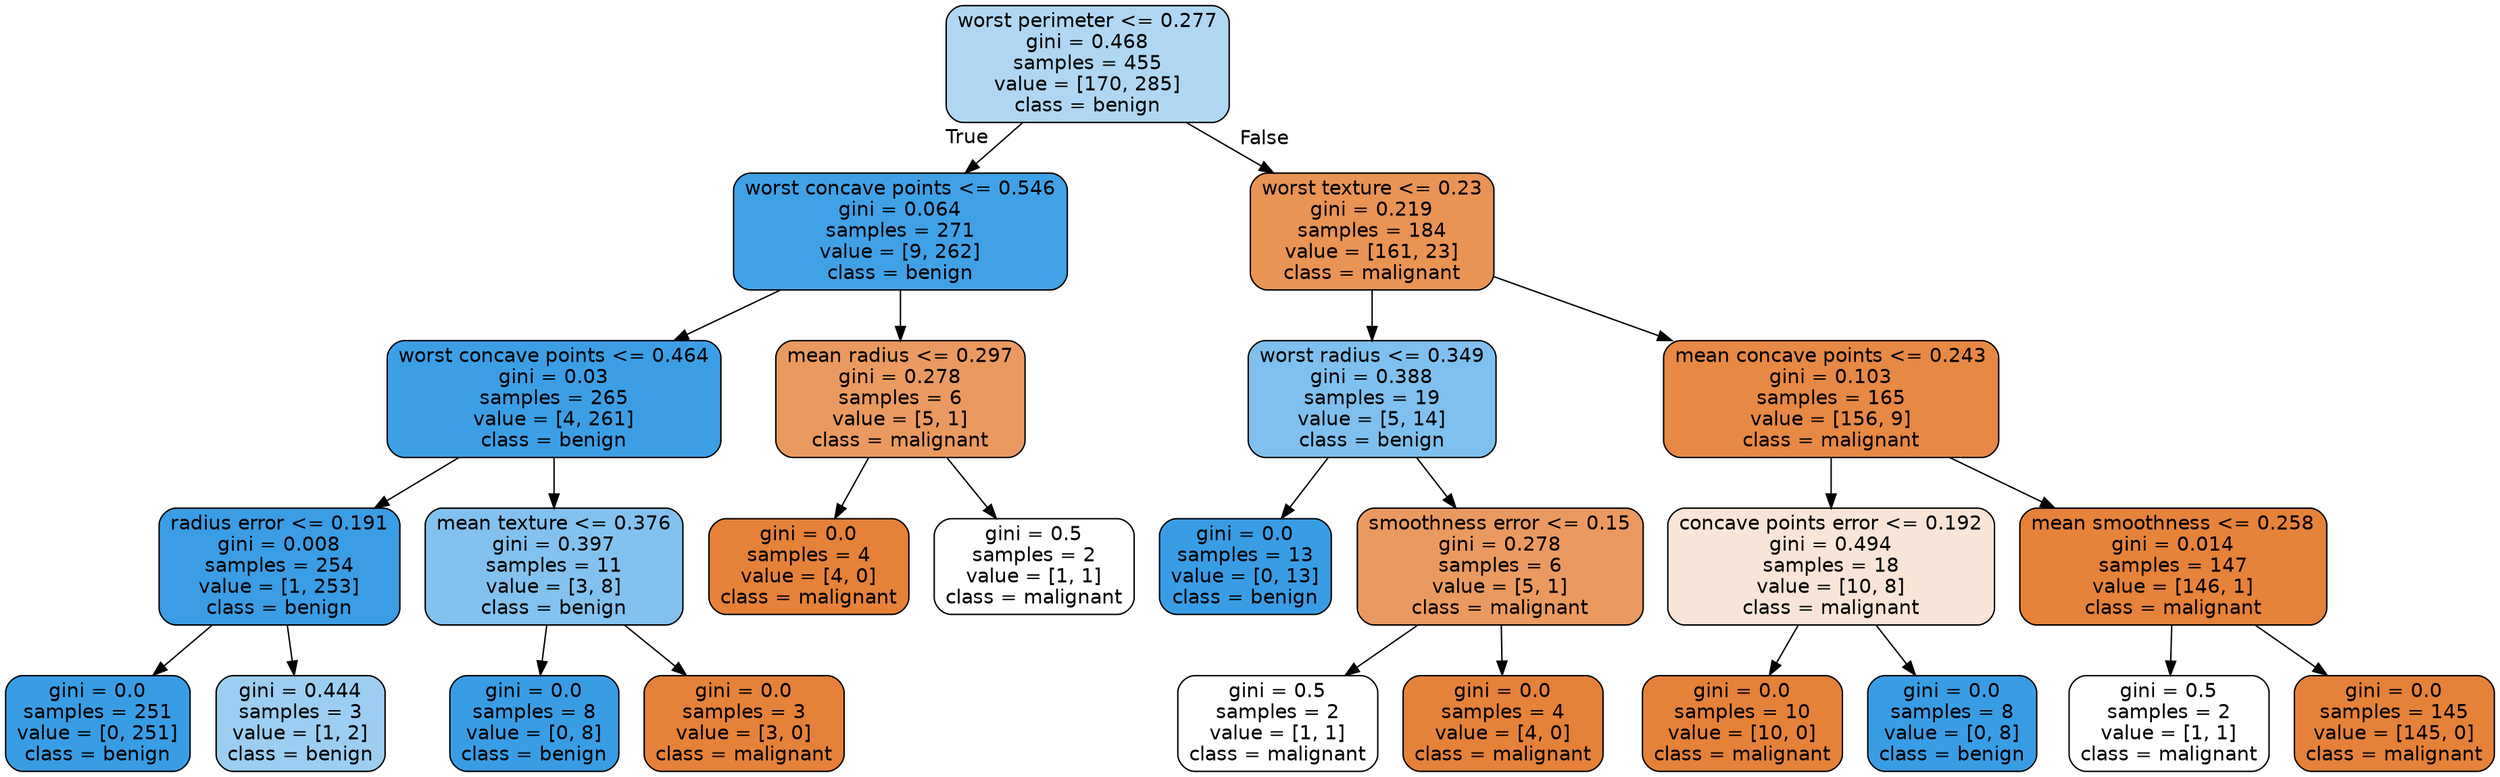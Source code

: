 digraph Tree {
node [shape=box, style="filled, rounded", color="black", fontname=helvetica] ;
edge [fontname=helvetica] ;
0 [label="worst perimeter <= 0.277\ngini = 0.468\nsamples = 455\nvalue = [170, 285]\nclass = benign", fillcolor="#399de567"] ;
1 [label="worst concave points <= 0.546\ngini = 0.064\nsamples = 271\nvalue = [9, 262]\nclass = benign", fillcolor="#399de5f6"] ;
0 -> 1 [labeldistance=2.5, labelangle=45, headlabel="True"] ;
2 [label="worst concave points <= 0.464\ngini = 0.03\nsamples = 265\nvalue = [4, 261]\nclass = benign", fillcolor="#399de5fb"] ;
1 -> 2 ;
3 [label="radius error <= 0.191\ngini = 0.008\nsamples = 254\nvalue = [1, 253]\nclass = benign", fillcolor="#399de5fe"] ;
2 -> 3 ;
4 [label="gini = 0.0\nsamples = 251\nvalue = [0, 251]\nclass = benign", fillcolor="#399de5ff"] ;
3 -> 4 ;
5 [label="gini = 0.444\nsamples = 3\nvalue = [1, 2]\nclass = benign", fillcolor="#399de57f"] ;
3 -> 5 ;
6 [label="mean texture <= 0.376\ngini = 0.397\nsamples = 11\nvalue = [3, 8]\nclass = benign", fillcolor="#399de59f"] ;
2 -> 6 ;
7 [label="gini = 0.0\nsamples = 8\nvalue = [0, 8]\nclass = benign", fillcolor="#399de5ff"] ;
6 -> 7 ;
8 [label="gini = 0.0\nsamples = 3\nvalue = [3, 0]\nclass = malignant", fillcolor="#e58139ff"] ;
6 -> 8 ;
9 [label="mean radius <= 0.297\ngini = 0.278\nsamples = 6\nvalue = [5, 1]\nclass = malignant", fillcolor="#e58139cc"] ;
1 -> 9 ;
10 [label="gini = 0.0\nsamples = 4\nvalue = [4, 0]\nclass = malignant", fillcolor="#e58139ff"] ;
9 -> 10 ;
11 [label="gini = 0.5\nsamples = 2\nvalue = [1, 1]\nclass = malignant", fillcolor="#e5813900"] ;
9 -> 11 ;
12 [label="worst texture <= 0.23\ngini = 0.219\nsamples = 184\nvalue = [161, 23]\nclass = malignant", fillcolor="#e58139db"] ;
0 -> 12 [labeldistance=2.5, labelangle=-45, headlabel="False"] ;
13 [label="worst radius <= 0.349\ngini = 0.388\nsamples = 19\nvalue = [5, 14]\nclass = benign", fillcolor="#399de5a4"] ;
12 -> 13 ;
14 [label="gini = 0.0\nsamples = 13\nvalue = [0, 13]\nclass = benign", fillcolor="#399de5ff"] ;
13 -> 14 ;
15 [label="smoothness error <= 0.15\ngini = 0.278\nsamples = 6\nvalue = [5, 1]\nclass = malignant", fillcolor="#e58139cc"] ;
13 -> 15 ;
16 [label="gini = 0.5\nsamples = 2\nvalue = [1, 1]\nclass = malignant", fillcolor="#e5813900"] ;
15 -> 16 ;
17 [label="gini = 0.0\nsamples = 4\nvalue = [4, 0]\nclass = malignant", fillcolor="#e58139ff"] ;
15 -> 17 ;
18 [label="mean concave points <= 0.243\ngini = 0.103\nsamples = 165\nvalue = [156, 9]\nclass = malignant", fillcolor="#e58139f0"] ;
12 -> 18 ;
19 [label="concave points error <= 0.192\ngini = 0.494\nsamples = 18\nvalue = [10, 8]\nclass = malignant", fillcolor="#e5813933"] ;
18 -> 19 ;
20 [label="gini = 0.0\nsamples = 10\nvalue = [10, 0]\nclass = malignant", fillcolor="#e58139ff"] ;
19 -> 20 ;
21 [label="gini = 0.0\nsamples = 8\nvalue = [0, 8]\nclass = benign", fillcolor="#399de5ff"] ;
19 -> 21 ;
22 [label="mean smoothness <= 0.258\ngini = 0.014\nsamples = 147\nvalue = [146, 1]\nclass = malignant", fillcolor="#e58139fd"] ;
18 -> 22 ;
23 [label="gini = 0.5\nsamples = 2\nvalue = [1, 1]\nclass = malignant", fillcolor="#e5813900"] ;
22 -> 23 ;
24 [label="gini = 0.0\nsamples = 145\nvalue = [145, 0]\nclass = malignant", fillcolor="#e58139ff"] ;
22 -> 24 ;
}